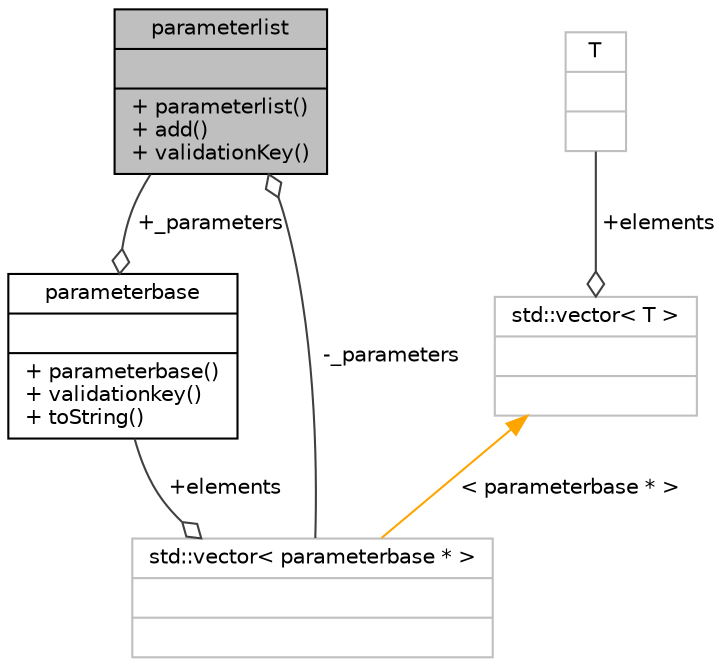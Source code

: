 digraph "parameterlist"
{
 // LATEX_PDF_SIZE
  bgcolor="transparent";
  edge [fontname="Helvetica",fontsize="10",labelfontname="Helvetica",labelfontsize="10"];
  node [fontname="Helvetica",fontsize="10",shape=record];
  Node1 [label="{parameterlist\n||+ parameterlist()\l+ add()\l+ validationKey()\l}",height=0.2,width=0.4,color="black", fillcolor="grey75", style="filled", fontcolor="black",tooltip=" "];
  Node2 -> Node1 [color="grey25",fontsize="10",style="solid",label=" -_parameters" ,arrowhead="odiamond",fontname="Helvetica"];
  Node2 [label="{std::vector\< parameterbase * \>\n||}",height=0.2,width=0.4,color="grey75",tooltip=" "];
  Node3 -> Node2 [color="grey25",fontsize="10",style="solid",label=" +elements" ,arrowhead="odiamond",fontname="Helvetica"];
  Node3 [label="{parameterbase\n||+ parameterbase()\l+ validationkey()\l+ toString()\l}",height=0.2,width=0.4,color="black",URL="$classparameterbase.html",tooltip=" "];
  Node1 -> Node3 [color="grey25",fontsize="10",style="solid",label=" +_parameters" ,arrowhead="odiamond",fontname="Helvetica"];
  Node4 -> Node2 [dir="back",color="orange",fontsize="10",style="solid",label=" \< parameterbase * \>" ,fontname="Helvetica"];
  Node4 [label="{std::vector\< T \>\n||}",height=0.2,width=0.4,color="grey75",tooltip="STL class."];
  Node5 -> Node4 [color="grey25",fontsize="10",style="solid",label=" +elements" ,arrowhead="odiamond",fontname="Helvetica"];
  Node5 [label="{T\n||}",height=0.2,width=0.4,color="grey75",tooltip=" "];
}
